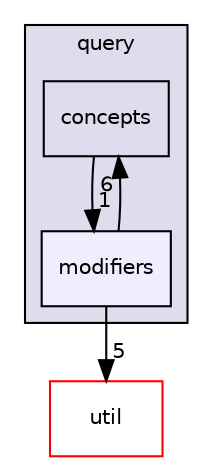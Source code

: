 digraph "src/ecstasy/query/modifiers" {
  compound=true
  node [ fontsize="10", fontname="Helvetica"];
  edge [ labelfontsize="10", labelfontname="Helvetica"];
  subgraph clusterdir_5392b01d02c3d4d0985a94f633790057 {
    graph [ bgcolor="#ddddee", pencolor="black", label="query" fontname="Helvetica", fontsize="10", URL="dir_5392b01d02c3d4d0985a94f633790057.html"]
  dir_13af086a2b4f3f42e1124b964311462f [shape=box label="concepts" URL="dir_13af086a2b4f3f42e1124b964311462f.html"];
  dir_61bf9ae590597ff865d3419e12f202a9 [shape=box, label="modifiers", style="filled", fillcolor="#eeeeff", pencolor="black", URL="dir_61bf9ae590597ff865d3419e12f202a9.html"];
  }
  dir_b7878ad5ecbf2506f4125b9d34c97e45 [shape=box label="util" fillcolor="white" style="filled" color="red" URL="dir_b7878ad5ecbf2506f4125b9d34c97e45.html"];
  dir_13af086a2b4f3f42e1124b964311462f->dir_61bf9ae590597ff865d3419e12f202a9 [headlabel="1", labeldistance=1.5 headhref="dir_000012_000014.html"];
  dir_61bf9ae590597ff865d3419e12f202a9->dir_13af086a2b4f3f42e1124b964311462f [headlabel="6", labeldistance=1.5 headhref="dir_000014_000012.html"];
  dir_61bf9ae590597ff865d3419e12f202a9->dir_b7878ad5ecbf2506f4125b9d34c97e45 [headlabel="5", labeldistance=1.5 headhref="dir_000014_000026.html"];
}
